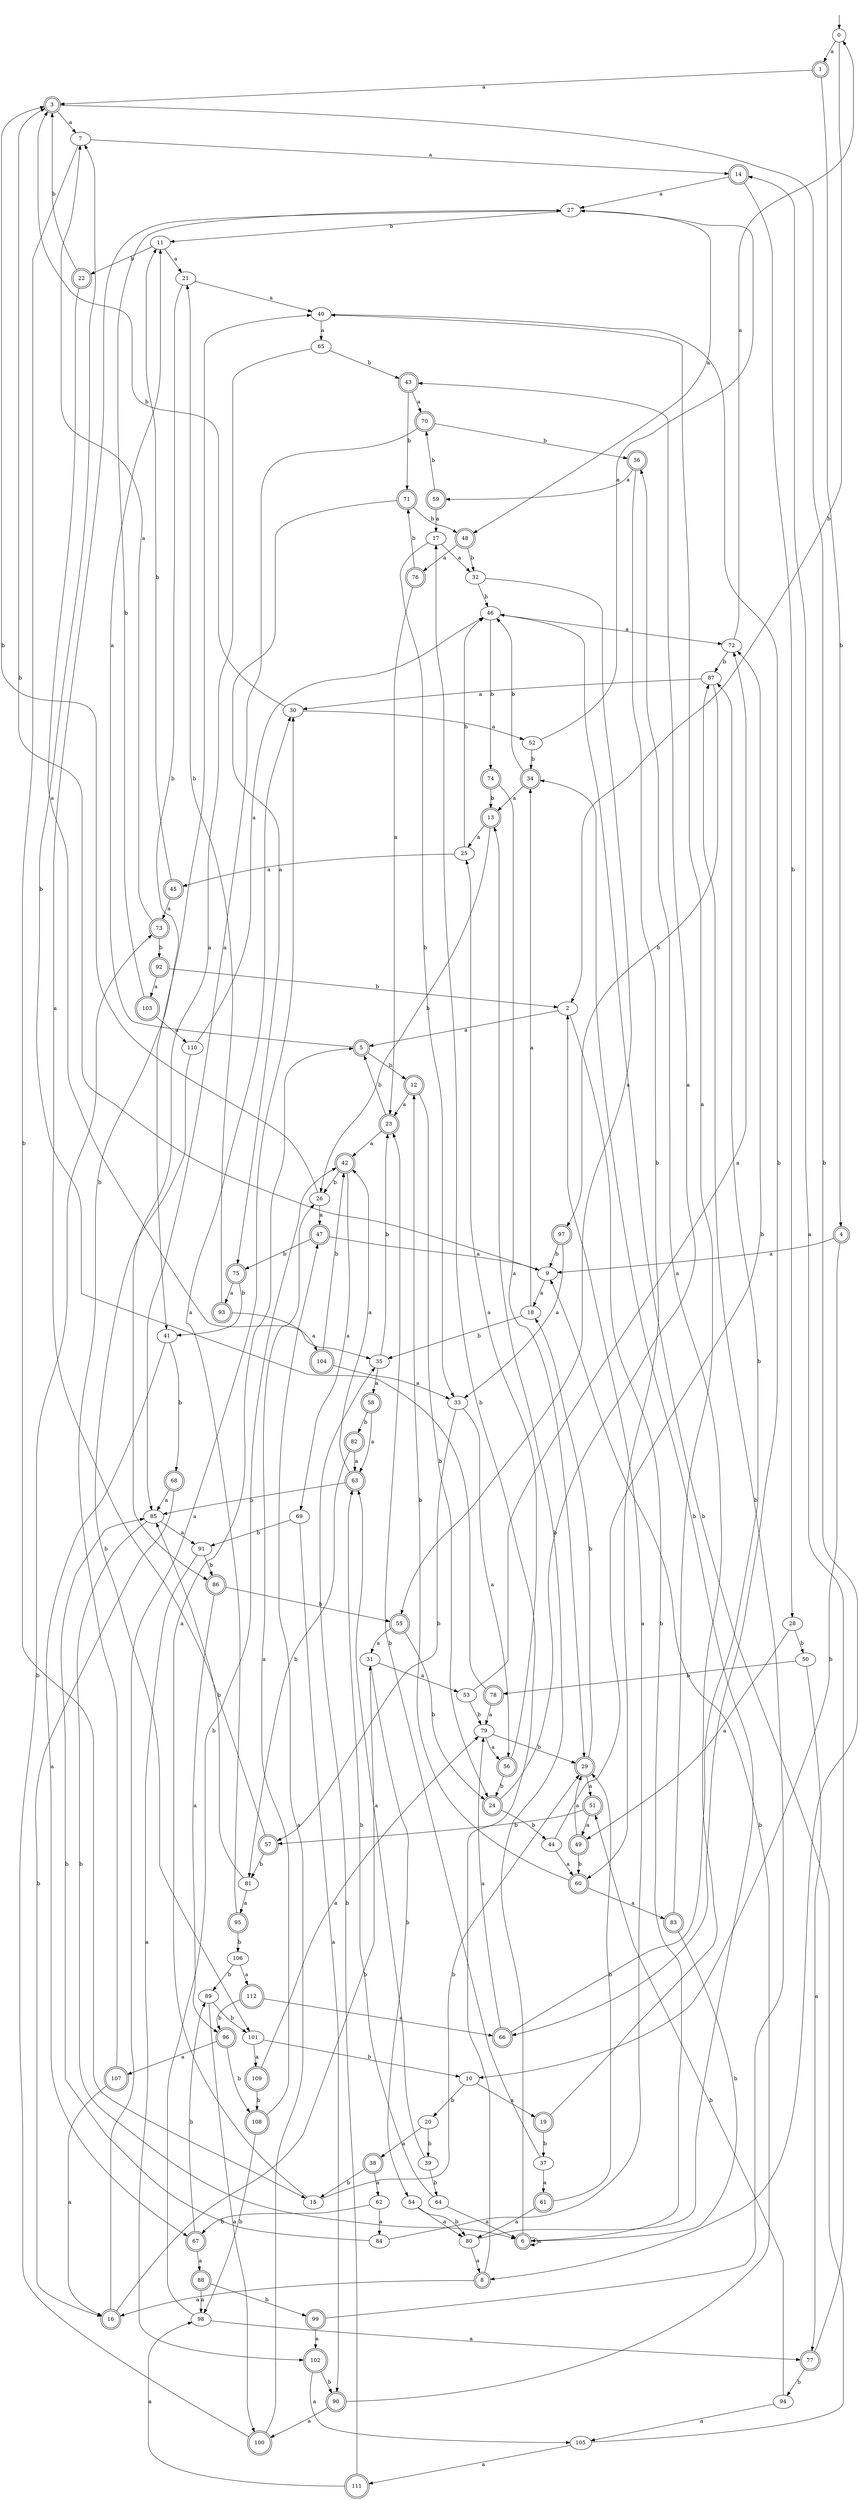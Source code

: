 digraph RandomDFA {
  __start0 [label="", shape=none];
  __start0 -> 0 [label=""];
  0 [shape=circle]
  0 -> 1 [label="a"]
  0 -> 2 [label="b"]
  1 [shape=doublecircle]
  1 -> 3 [label="a"]
  1 -> 4 [label="b"]
  2
  2 -> 5 [label="a"]
  2 -> 6 [label="b"]
  3 [shape=doublecircle]
  3 -> 7 [label="a"]
  3 -> 8 [label="b"]
  4 [shape=doublecircle]
  4 -> 9 [label="a"]
  4 -> 10 [label="b"]
  5 [shape=doublecircle]
  5 -> 11 [label="a"]
  5 -> 12 [label="b"]
  6 [shape=doublecircle]
  6 -> 6 [label="a"]
  6 -> 13 [label="b"]
  7
  7 -> 14 [label="a"]
  7 -> 15 [label="b"]
  8 [shape=doublecircle]
  8 -> 16 [label="a"]
  8 -> 17 [label="b"]
  9
  9 -> 18 [label="a"]
  9 -> 3 [label="b"]
  10
  10 -> 19 [label="a"]
  10 -> 20 [label="b"]
  11
  11 -> 21 [label="a"]
  11 -> 22 [label="b"]
  12 [shape=doublecircle]
  12 -> 23 [label="a"]
  12 -> 24 [label="b"]
  13 [shape=doublecircle]
  13 -> 25 [label="a"]
  13 -> 26 [label="b"]
  14 [shape=doublecircle]
  14 -> 27 [label="a"]
  14 -> 28 [label="b"]
  15
  15 -> 5 [label="a"]
  15 -> 29 [label="b"]
  16 [shape=doublecircle]
  16 -> 30 [label="a"]
  16 -> 31 [label="b"]
  17
  17 -> 32 [label="a"]
  17 -> 33 [label="b"]
  18
  18 -> 34 [label="a"]
  18 -> 35 [label="b"]
  19 [shape=doublecircle]
  19 -> 36 [label="a"]
  19 -> 37 [label="b"]
  20
  20 -> 38 [label="a"]
  20 -> 39 [label="b"]
  21
  21 -> 40 [label="a"]
  21 -> 41 [label="b"]
  22 [shape=doublecircle]
  22 -> 35 [label="a"]
  22 -> 3 [label="b"]
  23 [shape=doublecircle]
  23 -> 42 [label="a"]
  23 -> 5 [label="b"]
  24 [shape=doublecircle]
  24 -> 43 [label="a"]
  24 -> 44 [label="b"]
  25
  25 -> 45 [label="a"]
  25 -> 46 [label="b"]
  26
  26 -> 47 [label="a"]
  26 -> 3 [label="b"]
  27
  27 -> 48 [label="a"]
  27 -> 11 [label="b"]
  28
  28 -> 49 [label="a"]
  28 -> 50 [label="b"]
  29 [shape=doublecircle]
  29 -> 51 [label="a"]
  29 -> 18 [label="b"]
  30
  30 -> 52 [label="a"]
  30 -> 3 [label="b"]
  31
  31 -> 53 [label="a"]
  31 -> 54 [label="b"]
  32
  32 -> 55 [label="a"]
  32 -> 46 [label="b"]
  33
  33 -> 56 [label="a"]
  33 -> 57 [label="b"]
  34 [shape=doublecircle]
  34 -> 13 [label="a"]
  34 -> 46 [label="b"]
  35
  35 -> 58 [label="a"]
  35 -> 23 [label="b"]
  36 [shape=doublecircle]
  36 -> 59 [label="a"]
  36 -> 60 [label="b"]
  37
  37 -> 61 [label="a"]
  37 -> 23 [label="b"]
  38 [shape=doublecircle]
  38 -> 62 [label="a"]
  38 -> 15 [label="b"]
  39
  39 -> 63 [label="a"]
  39 -> 64 [label="b"]
  40
  40 -> 65 [label="a"]
  40 -> 66 [label="b"]
  41
  41 -> 67 [label="a"]
  41 -> 68 [label="b"]
  42 [shape=doublecircle]
  42 -> 69 [label="a"]
  42 -> 26 [label="b"]
  43 [shape=doublecircle]
  43 -> 70 [label="a"]
  43 -> 71 [label="b"]
  44
  44 -> 60 [label="a"]
  44 -> 72 [label="b"]
  45 [shape=doublecircle]
  45 -> 73 [label="a"]
  45 -> 11 [label="b"]
  46
  46 -> 72 [label="a"]
  46 -> 74 [label="b"]
  47 [shape=doublecircle]
  47 -> 9 [label="a"]
  47 -> 75 [label="b"]
  48 [shape=doublecircle]
  48 -> 76 [label="a"]
  48 -> 32 [label="b"]
  49 [shape=doublecircle]
  49 -> 29 [label="a"]
  49 -> 60 [label="b"]
  50
  50 -> 77 [label="a"]
  50 -> 78 [label="b"]
  51 [shape=doublecircle]
  51 -> 49 [label="a"]
  51 -> 57 [label="b"]
  52
  52 -> 27 [label="a"]
  52 -> 34 [label="b"]
  53
  53 -> 72 [label="a"]
  53 -> 79 [label="b"]
  54
  54 -> 80 [label="a"]
  54 -> 80 [label="b"]
  55 [shape=doublecircle]
  55 -> 31 [label="a"]
  55 -> 24 [label="b"]
  56 [shape=doublecircle]
  56 -> 25 [label="a"]
  56 -> 24 [label="b"]
  57 [shape=doublecircle]
  57 -> 27 [label="a"]
  57 -> 81 [label="b"]
  58 [shape=doublecircle]
  58 -> 63 [label="a"]
  58 -> 82 [label="b"]
  59 [shape=doublecircle]
  59 -> 17 [label="a"]
  59 -> 70 [label="b"]
  60 [shape=doublecircle]
  60 -> 83 [label="a"]
  60 -> 12 [label="b"]
  61 [shape=doublecircle]
  61 -> 80 [label="a"]
  61 -> 29 [label="b"]
  62
  62 -> 84 [label="a"]
  62 -> 67 [label="b"]
  63 [shape=doublecircle]
  63 -> 42 [label="a"]
  63 -> 85 [label="b"]
  64
  64 -> 6 [label="a"]
  64 -> 63 [label="b"]
  65
  65 -> 86 [label="a"]
  65 -> 43 [label="b"]
  66 [shape=doublecircle]
  66 -> 79 [label="a"]
  66 -> 87 [label="b"]
  67 [shape=doublecircle]
  67 -> 88 [label="a"]
  67 -> 89 [label="b"]
  68 [shape=doublecircle]
  68 -> 85 [label="a"]
  68 -> 16 [label="b"]
  69
  69 -> 90 [label="a"]
  69 -> 91 [label="b"]
  70 [shape=doublecircle]
  70 -> 85 [label="a"]
  70 -> 36 [label="b"]
  71 [shape=doublecircle]
  71 -> 75 [label="a"]
  71 -> 48 [label="b"]
  72
  72 -> 0 [label="a"]
  72 -> 87 [label="b"]
  73 [shape=doublecircle]
  73 -> 7 [label="a"]
  73 -> 92 [label="b"]
  74 [shape=doublecircle]
  74 -> 29 [label="a"]
  74 -> 13 [label="b"]
  75 [shape=doublecircle]
  75 -> 93 [label="a"]
  75 -> 41 [label="b"]
  76 [shape=doublecircle]
  76 -> 23 [label="a"]
  76 -> 71 [label="b"]
  77 [shape=doublecircle]
  77 -> 14 [label="a"]
  77 -> 94 [label="b"]
  78 [shape=doublecircle]
  78 -> 79 [label="a"]
  78 -> 7 [label="b"]
  79
  79 -> 56 [label="a"]
  79 -> 29 [label="b"]
  80
  80 -> 8 [label="a"]
  80 -> 34 [label="b"]
  81
  81 -> 95 [label="a"]
  81 -> 85 [label="b"]
  82 [shape=doublecircle]
  82 -> 63 [label="a"]
  82 -> 81 [label="b"]
  83 [shape=doublecircle]
  83 -> 40 [label="a"]
  83 -> 6 [label="b"]
  84
  84 -> 2 [label="a"]
  84 -> 85 [label="b"]
  85
  85 -> 91 [label="a"]
  85 -> 6 [label="b"]
  86 [shape=doublecircle]
  86 -> 96 [label="a"]
  86 -> 55 [label="b"]
  87
  87 -> 30 [label="a"]
  87 -> 97 [label="b"]
  88 [shape=doublecircle]
  88 -> 98 [label="a"]
  88 -> 99 [label="b"]
  89
  89 -> 100 [label="a"]
  89 -> 101 [label="b"]
  90 [shape=doublecircle]
  90 -> 100 [label="a"]
  90 -> 9 [label="b"]
  91
  91 -> 102 [label="a"]
  91 -> 86 [label="b"]
  92 [shape=doublecircle]
  92 -> 103 [label="a"]
  92 -> 2 [label="b"]
  93 [shape=doublecircle]
  93 -> 104 [label="a"]
  93 -> 21 [label="b"]
  94
  94 -> 105 [label="a"]
  94 -> 51 [label="b"]
  95 [shape=doublecircle]
  95 -> 30 [label="a"]
  95 -> 106 [label="b"]
  96 [shape=doublecircle]
  96 -> 107 [label="a"]
  96 -> 108 [label="b"]
  97 [shape=doublecircle]
  97 -> 33 [label="a"]
  97 -> 9 [label="b"]
  98
  98 -> 77 [label="a"]
  98 -> 42 [label="b"]
  99 [shape=doublecircle]
  99 -> 102 [label="a"]
  99 -> 87 [label="b"]
  100 [shape=doublecircle]
  100 -> 47 [label="a"]
  100 -> 73 [label="b"]
  101
  101 -> 109 [label="a"]
  101 -> 10 [label="b"]
  102 [shape=doublecircle]
  102 -> 105 [label="a"]
  102 -> 90 [label="b"]
  103 [shape=doublecircle]
  103 -> 110 [label="a"]
  103 -> 27 [label="b"]
  104 [shape=doublecircle]
  104 -> 33 [label="a"]
  104 -> 42 [label="b"]
  105
  105 -> 111 [label="a"]
  105 -> 46 [label="b"]
  106
  106 -> 112 [label="a"]
  106 -> 89 [label="b"]
  107 [shape=doublecircle]
  107 -> 16 [label="a"]
  107 -> 40 [label="b"]
  108 [shape=doublecircle]
  108 -> 26 [label="a"]
  108 -> 98 [label="b"]
  109 [shape=doublecircle]
  109 -> 79 [label="a"]
  109 -> 108 [label="b"]
  110
  110 -> 46 [label="a"]
  110 -> 101 [label="b"]
  111 [shape=doublecircle]
  111 -> 98 [label="a"]
  111 -> 35 [label="b"]
  112 [shape=doublecircle]
  112 -> 66 [label="a"]
  112 -> 96 [label="b"]
}
